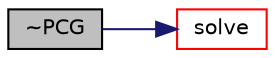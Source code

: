 digraph "~PCG"
{
  bgcolor="transparent";
  edge [fontname="Helvetica",fontsize="10",labelfontname="Helvetica",labelfontsize="10"];
  node [fontname="Helvetica",fontsize="10",shape=record];
  rankdir="LR";
  Node358 [label="~PCG",height=0.2,width=0.4,color="black", fillcolor="grey75", style="filled", fontcolor="black"];
  Node358 -> Node359 [color="midnightblue",fontsize="10",style="solid",fontname="Helvetica"];
  Node359 [label="solve",height=0.2,width=0.4,color="red",URL="$a28089.html#ad38597d099f9905e3f399b01af791bcb",tooltip="Solve the matrix with this solver. "];
}
